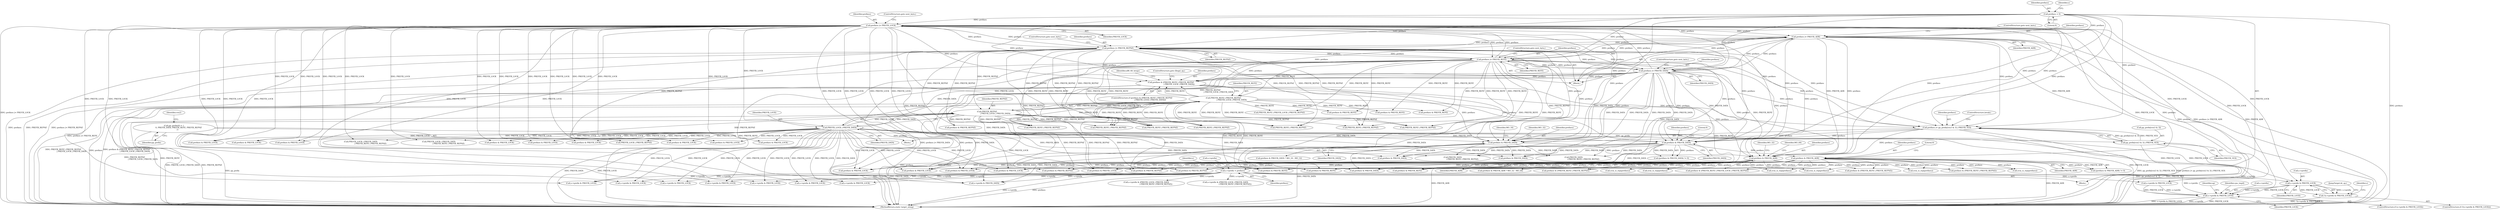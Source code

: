 digraph "0_qemu_30663fd26c0307e414622c7a8607fbc04f92ec14@pointer" {
"1007061" [label="(Call,s->prefix & PREFIX_LOCK)"];
"1001007" [label="(Call,s->prefix = prefixes)"];
"1000994" [label="(Call,prefixes & PREFIX_ADR)"];
"1000975" [label="(Call,prefixes & PREFIX_DATA)"];
"1000594" [label="(Call,prefixes = 0)"];
"1000726" [label="(Call,prefixes |= PREFIX_ADR)"];
"1000674" [label="(Call,prefixes |= PREFIX_LOCK)"];
"1000669" [label="(Call,prefixes |= PREFIX_REPNZ)"];
"1000664" [label="(Call,prefixes |= PREFIX_REPZ)"];
"1000721" [label="(Call,prefixes |= PREFIX_DATA)"];
"1000932" [label="(Call,prefixes |= pp_prefix[vex3 & 3] | PREFIX_VEX)"];
"1000812" [label="(Call,prefixes & (PREFIX_REPZ | PREFIX_REPNZ\n                            | PREFIX_LOCK | PREFIX_DATA))"];
"1000814" [label="(Call,PREFIX_REPZ | PREFIX_REPNZ\n                            | PREFIX_LOCK | PREFIX_DATA)"];
"1000816" [label="(Call,PREFIX_REPNZ\n                            | PREFIX_LOCK | PREFIX_DATA)"];
"1000818" [label="(Call,PREFIX_LOCK | PREFIX_DATA)"];
"1000934" [label="(Call,pp_prefix[vex3 & 3] | PREFIX_VEX)"];
"1000784" [label="(Call,pp_prefix[4] = {\n                0, PREFIX_DATA, PREFIX_REPZ, PREFIX_REPNZ\n            })"];
"1000962" [label="(Call,prefixes & PREFIX_ADR)"];
"1000954" [label="(Call,prefixes & PREFIX_DATA)"];
"1007060" [label="(Call,!(s->prefix & PREFIX_LOCK))"];
"1007097" [label="(Call,s->prefix & PREFIX_LOCK)"];
"1000977" [label="(Identifier,PREFIX_DATA)"];
"1011584" [label="(Call,prefixes & PREFIX_DATA)"];
"1000784" [label="(Call,pp_prefix[4] = {\n                0, PREFIX_DATA, PREFIX_REPZ, PREFIX_REPNZ\n            })"];
"1007065" [label="(Identifier,PREFIX_LOCK)"];
"1007104" [label="(Identifier,op)"];
"1009399" [label="(Call,prefixes & PREFIX_LOCK)"];
"1011721" [label="(Call,PREFIX_REPZ | PREFIX_LOCK | PREFIX_REPNZ)"];
"1000965" [label="(Identifier,MO_32)"];
"1011611" [label="(Call,prefixes & PREFIX_LOCK)"];
"1002846" [label="(Call,s->prefix & PREFIX_LOCK)"];
"1010139" [label="(Call,prefixes & PREFIX_LOCK)"];
"1008795" [label="(Call,PREFIX_REPZ | PREFIX_REPNZ)"];
"1005614" [label="(Call,svm_is_rep(prefixes))"];
"1000671" [label="(Identifier,PREFIX_REPNZ)"];
"1000729" [label="(ControlStructure,goto next_byte;)"];
"1000817" [label="(Identifier,PREFIX_REPNZ)"];
"1010497" [label="(Call,prefixes & PREFIX_REPNZ)"];
"1007496" [label="(Call,prefixes & PREFIX_LOCK)"];
"1010835" [label="(Call,prefixes & PREFIX_LOCK)"];
"1010243" [label="(Call,prefixes & PREFIX_LOCK)"];
"1010527" [label="(Call,prefixes & PREFIX_DATA)"];
"1000726" [label="(Call,prefixes |= PREFIX_ADR)"];
"1000664" [label="(Call,prefixes |= PREFIX_REPZ)"];
"1008791" [label="(Call,PREFIX_LOCK | PREFIX_DATA\n                                 | PREFIX_REPZ | PREFIX_REPNZ)"];
"1000724" [label="(ControlStructure,goto next_byte;)"];
"1000814" [label="(Call,PREFIX_REPZ | PREFIX_REPNZ\n                            | PREFIX_LOCK | PREFIX_DATA)"];
"1008750" [label="(Call,PREFIX_LOCK | PREFIX_DATA\n                                 | PREFIX_REPZ | PREFIX_REPNZ)"];
"1006921" [label="(Call,s->prefix & PREFIX_LOCK)"];
"1005761" [label="(Call,svm_is_rep(prefixes))"];
"1000822" [label="(ControlStructure,goto illegal_op;)"];
"1000976" [label="(Identifier,prefixes)"];
"1007507" [label="(Call,prefixes & PREFIX_REPZ)"];
"1011723" [label="(Call,PREFIX_LOCK | PREFIX_REPNZ)"];
"1002745" [label="(Call,s->prefix & PREFIX_LOCK)"];
"1000956" [label="(Identifier,PREFIX_DATA)"];
"1000818" [label="(Call,PREFIX_LOCK | PREFIX_DATA)"];
"1001483" [label="(Call,s->prefix & PREFIX_LOCK)"];
"1000958" [label="(Identifier,MO_32)"];
"1000669" [label="(Call,prefixes |= PREFIX_REPNZ)"];
"1007160" [label="(Identifier,cpu_tmp4)"];
"1000675" [label="(Identifier,prefixes)"];
"1005419" [label="(Call,PREFIX_REPZ | PREFIX_REPNZ)"];
"1000811" [label="(ControlStructure,if (prefixes & (PREFIX_REPZ | PREFIX_REPNZ\n                            | PREFIX_LOCK | PREFIX_DATA)))"];
"1001014" [label="(Identifier,s)"];
"1007062" [label="(Call,s->prefix)"];
"1000819" [label="(Identifier,PREFIX_LOCK)"];
"1000595" [label="(Identifier,prefixes)"];
"1005620" [label="(Call,PREFIX_REPZ | PREFIX_REPNZ)"];
"1008754" [label="(Call,PREFIX_REPZ | PREFIX_REPNZ)"];
"1000962" [label="(Call,prefixes & PREFIX_ADR)"];
"1000940" [label="(Identifier,PREFIX_VEX)"];
"1000596" [label="(Literal,0)"];
"1009374" [label="(Call,prefixes & PREFIX_LOCK)"];
"1000672" [label="(ControlStructure,goto next_byte;)"];
"1000816" [label="(Call,PREFIX_REPNZ\n                            | PREFIX_LOCK | PREFIX_DATA)"];
"1001011" [label="(Identifier,prefixes)"];
"1007078" [label="(JumpTarget,bt_op:)"];
"1001008" [label="(Call,s->prefix)"];
"1000955" [label="(Identifier,prefixes)"];
"1005454" [label="(Call,PREFIX_REPZ | PREFIX_REPNZ)"];
"1000966" [label="(Identifier,MO_64)"];
"1011754" [label="(Call,s->prefix & PREFIX_DATA)"];
"1011596" [label="(Call,prefixes & PREFIX_LOCK)"];
"1000964" [label="(Identifier,PREFIX_ADR)"];
"1005382" [label="(Call,prefixes & (PREFIX_REPZ | PREFIX_REPNZ))"];
"1007101" [label="(Identifier,PREFIX_LOCK)"];
"1005509" [label="(Call,prefixes & PREFIX_REPZ)"];
"1010663" [label="(Call,prefixes & PREFIX_LOCK)"];
"1000933" [label="(Identifier,prefixes)"];
"1011840" [label="(MethodReturn,static target_ulong)"];
"1005973" [label="(Call,svm_is_rep(prefixes))"];
"1000994" [label="(Call,prefixes & PREFIX_ADR)"];
"1005565" [label="(Call,prefixes & PREFIX_REPZ)"];
"1007060" [label="(Call,!(s->prefix & PREFIX_LOCK))"];
"1000670" [label="(Identifier,prefixes)"];
"1000728" [label="(Identifier,PREFIX_ADR)"];
"1000941" [label="(ControlStructure,break;)"];
"1000785" [label="(Identifier,pp_prefix)"];
"1000789" [label="(Identifier,vex2)"];
"1000677" [label="(ControlStructure,goto next_byte;)"];
"1010412" [label="(Call,prefixes & PREFIX_LOCK)"];
"1010045" [label="(Call,prefixes & PREFIX_LOCK)"];
"1000721" [label="(Call,prefixes |= PREFIX_DATA)"];
"1000961" [label="(Call,prefixes & PREFIX_ADR ? MO_32 : MO_64)"];
"1000813" [label="(Identifier,prefixes)"];
"1001007" [label="(Call,s->prefix = prefixes)"];
"1003015" [label="(Call,s->prefix & PREFIX_LOCK)"];
"1007068" [label="(Identifier,s)"];
"1008752" [label="(Call,PREFIX_DATA\n                                 | PREFIX_REPZ | PREFIX_REPNZ)"];
"1010075" [label="(Call,prefixes & PREFIX_LOCK)"];
"1007061" [label="(Call,s->prefix & PREFIX_LOCK)"];
"1007285" [label="(Call,prefixes & PREFIX_REPZ)"];
"1000666" [label="(Identifier,PREFIX_REPZ)"];
"1010104" [label="(Call,prefixes & PREFIX_DATA)"];
"1005906" [label="(Call,svm_is_rep(prefixes))"];
"1000934" [label="(Call,pp_prefix[vex3 & 3] | PREFIX_VEX)"];
"1007097" [label="(Call,s->prefix & PREFIX_LOCK)"];
"1001532" [label="(Call,s->prefix & PREFIX_LOCK)"];
"1000963" [label="(Identifier,prefixes)"];
"1000995" [label="(Identifier,prefixes)"];
"1000722" [label="(Identifier,prefixes)"];
"1008793" [label="(Call,PREFIX_DATA\n                                 | PREFIX_REPZ | PREFIX_REPNZ)"];
"1000975" [label="(Call,prefixes & PREFIX_DATA)"];
"1011719" [label="(Call,prefixes & (PREFIX_REPZ | PREFIX_LOCK | PREFIX_REPNZ))"];
"1000996" [label="(Identifier,PREFIX_ADR)"];
"1000567" [label="(Block,)"];
"1003046" [label="(Call,s->prefix & PREFIX_LOCK)"];
"1008787" [label="(Call,s->prefix & (PREFIX_LOCK | PREFIX_DATA\n                                 | PREFIX_REPZ | PREFIX_REPNZ))"];
"1010035" [label="(Call,prefixes & PREFIX_REPZ)"];
"1000665" [label="(Identifier,prefixes)"];
"1000993" [label="(Call,(prefixes & PREFIX_ADR) != 0)"];
"1008746" [label="(Call,s->prefix & (PREFIX_LOCK | PREFIX_DATA\n                                 | PREFIX_REPZ | PREFIX_REPNZ))"];
"1000932" [label="(Call,prefixes |= pp_prefix[vex3 & 3] | PREFIX_VEX)"];
"1005417" [label="(Call,prefixes & (PREFIX_REPZ | PREFIX_REPNZ))"];
"1000974" [label="(Call,(prefixes & PREFIX_DATA) != 0)"];
"1010507" [label="(Call,prefixes & PREFIX_LOCK)"];
"1000815" [label="(Identifier,PREFIX_REPZ)"];
"1000997" [label="(Literal,0)"];
"1000662" [label="(Block,)"];
"1010562" [label="(Call,prefixes & PREFIX_LOCK)"];
"1000667" [label="(ControlStructure,goto next_byte;)"];
"1000674" [label="(Call,prefixes |= PREFIX_LOCK)"];
"1001441" [label="(Call,s->prefix & PREFIX_LOCK)"];
"1010065" [label="(Call,prefixes & PREFIX_REPNZ)"];
"1010402" [label="(Call,prefixes & PREFIX_REPZ)"];
"1005684" [label="(Call,svm_is_rep(prefixes))"];
"1005543" [label="(Call,prefixes & PREFIX_REPNZ)"];
"1005690" [label="(Call,PREFIX_REPZ | PREFIX_REPNZ)"];
"1000727" [label="(Identifier,prefixes)"];
"1000824" [label="(Identifier,x86_64_hregs)"];
"1000820" [label="(Identifier,PREFIX_DATA)"];
"1007096" [label="(ControlStructure,if (s->prefix & PREFIX_LOCK))"];
"1000935" [label="(Call,pp_prefix[vex3 & 3])"];
"1000954" [label="(Call,prefixes & PREFIX_DATA)"];
"1000953" [label="(Call,prefixes & PREFIX_DATA ? MO_16 : MO_32)"];
"1005384" [label="(Call,PREFIX_REPZ | PREFIX_REPNZ)"];
"1007098" [label="(Call,s->prefix)"];
"1000782" [label="(Block,)"];
"1007059" [label="(ControlStructure,if (!(s->prefix & PREFIX_LOCK)))"];
"1000676" [label="(Identifier,PREFIX_LOCK)"];
"1005452" [label="(Call,prefixes & (PREFIX_REPZ | PREFIX_REPNZ))"];
"1000723" [label="(Identifier,PREFIX_DATA)"];
"1000957" [label="(Identifier,MO_16)"];
"1000978" [label="(Literal,0)"];
"1000812" [label="(Call,prefixes & (PREFIX_REPZ | PREFIX_REPNZ\n                            | PREFIX_LOCK | PREFIX_DATA))"];
"1000599" [label="(Identifier,s)"];
"1005487" [label="(Call,prefixes & PREFIX_REPNZ)"];
"1005834" [label="(Call,svm_is_rep(prefixes))"];
"1000594" [label="(Call,prefixes = 0)"];
"1007061" -> "1007060"  [label="AST: "];
"1007061" -> "1007065"  [label="CFG: "];
"1007062" -> "1007061"  [label="AST: "];
"1007065" -> "1007061"  [label="AST: "];
"1007060" -> "1007061"  [label="CFG: "];
"1007061" -> "1007060"  [label="DDG: s->prefix"];
"1007061" -> "1007060"  [label="DDG: PREFIX_LOCK"];
"1001007" -> "1007061"  [label="DDG: s->prefix"];
"1000674" -> "1007061"  [label="DDG: PREFIX_LOCK"];
"1000818" -> "1007061"  [label="DDG: PREFIX_LOCK"];
"1007061" -> "1007097"  [label="DDG: s->prefix"];
"1007061" -> "1007097"  [label="DDG: PREFIX_LOCK"];
"1001007" -> "1000567"  [label="AST: "];
"1001007" -> "1001011"  [label="CFG: "];
"1001008" -> "1001007"  [label="AST: "];
"1001011" -> "1001007"  [label="AST: "];
"1001014" -> "1001007"  [label="CFG: "];
"1001007" -> "1011840"  [label="DDG: s->prefix"];
"1001007" -> "1011840"  [label="DDG: prefixes"];
"1000994" -> "1001007"  [label="DDG: prefixes"];
"1000962" -> "1001007"  [label="DDG: prefixes"];
"1001007" -> "1001441"  [label="DDG: s->prefix"];
"1001007" -> "1001483"  [label="DDG: s->prefix"];
"1001007" -> "1001532"  [label="DDG: s->prefix"];
"1001007" -> "1002745"  [label="DDG: s->prefix"];
"1001007" -> "1002846"  [label="DDG: s->prefix"];
"1001007" -> "1003015"  [label="DDG: s->prefix"];
"1001007" -> "1003046"  [label="DDG: s->prefix"];
"1001007" -> "1006921"  [label="DDG: s->prefix"];
"1001007" -> "1007097"  [label="DDG: s->prefix"];
"1001007" -> "1008746"  [label="DDG: s->prefix"];
"1001007" -> "1008787"  [label="DDG: s->prefix"];
"1001007" -> "1011754"  [label="DDG: s->prefix"];
"1000994" -> "1000993"  [label="AST: "];
"1000994" -> "1000996"  [label="CFG: "];
"1000995" -> "1000994"  [label="AST: "];
"1000996" -> "1000994"  [label="AST: "];
"1000997" -> "1000994"  [label="CFG: "];
"1000994" -> "1011840"  [label="DDG: PREFIX_ADR"];
"1000994" -> "1000993"  [label="DDG: prefixes"];
"1000994" -> "1000993"  [label="DDG: PREFIX_ADR"];
"1000975" -> "1000994"  [label="DDG: prefixes"];
"1000726" -> "1000994"  [label="DDG: PREFIX_ADR"];
"1000994" -> "1005382"  [label="DDG: prefixes"];
"1000994" -> "1005417"  [label="DDG: prefixes"];
"1000994" -> "1005452"  [label="DDG: prefixes"];
"1000994" -> "1005487"  [label="DDG: prefixes"];
"1000994" -> "1005543"  [label="DDG: prefixes"];
"1000994" -> "1005614"  [label="DDG: prefixes"];
"1000994" -> "1005684"  [label="DDG: prefixes"];
"1000994" -> "1005761"  [label="DDG: prefixes"];
"1000994" -> "1005834"  [label="DDG: prefixes"];
"1000994" -> "1005906"  [label="DDG: prefixes"];
"1000994" -> "1005973"  [label="DDG: prefixes"];
"1000994" -> "1007285"  [label="DDG: prefixes"];
"1000994" -> "1007496"  [label="DDG: prefixes"];
"1000994" -> "1009374"  [label="DDG: prefixes"];
"1000994" -> "1009399"  [label="DDG: prefixes"];
"1000994" -> "1010035"  [label="DDG: prefixes"];
"1000994" -> "1010402"  [label="DDG: prefixes"];
"1000994" -> "1010412"  [label="DDG: prefixes"];
"1000994" -> "1010497"  [label="DDG: prefixes"];
"1000994" -> "1010835"  [label="DDG: prefixes"];
"1000994" -> "1011584"  [label="DDG: prefixes"];
"1000994" -> "1011719"  [label="DDG: prefixes"];
"1000975" -> "1000974"  [label="AST: "];
"1000975" -> "1000977"  [label="CFG: "];
"1000976" -> "1000975"  [label="AST: "];
"1000977" -> "1000975"  [label="AST: "];
"1000978" -> "1000975"  [label="CFG: "];
"1000975" -> "1011840"  [label="DDG: PREFIX_DATA"];
"1000975" -> "1000974"  [label="DDG: prefixes"];
"1000975" -> "1000974"  [label="DDG: PREFIX_DATA"];
"1000594" -> "1000975"  [label="DDG: prefixes"];
"1000726" -> "1000975"  [label="DDG: prefixes"];
"1000674" -> "1000975"  [label="DDG: prefixes"];
"1000669" -> "1000975"  [label="DDG: prefixes"];
"1000932" -> "1000975"  [label="DDG: prefixes"];
"1000812" -> "1000975"  [label="DDG: prefixes"];
"1000664" -> "1000975"  [label="DDG: prefixes"];
"1000721" -> "1000975"  [label="DDG: prefixes"];
"1000721" -> "1000975"  [label="DDG: PREFIX_DATA"];
"1000818" -> "1000975"  [label="DDG: PREFIX_DATA"];
"1000975" -> "1008752"  [label="DDG: PREFIX_DATA"];
"1000975" -> "1008793"  [label="DDG: PREFIX_DATA"];
"1000975" -> "1010104"  [label="DDG: PREFIX_DATA"];
"1000975" -> "1010527"  [label="DDG: PREFIX_DATA"];
"1000975" -> "1011584"  [label="DDG: PREFIX_DATA"];
"1000975" -> "1011754"  [label="DDG: PREFIX_DATA"];
"1000594" -> "1000567"  [label="AST: "];
"1000594" -> "1000596"  [label="CFG: "];
"1000595" -> "1000594"  [label="AST: "];
"1000596" -> "1000594"  [label="AST: "];
"1000599" -> "1000594"  [label="CFG: "];
"1000594" -> "1011840"  [label="DDG: prefixes"];
"1000594" -> "1000664"  [label="DDG: prefixes"];
"1000594" -> "1000669"  [label="DDG: prefixes"];
"1000594" -> "1000674"  [label="DDG: prefixes"];
"1000594" -> "1000721"  [label="DDG: prefixes"];
"1000594" -> "1000726"  [label="DDG: prefixes"];
"1000594" -> "1000812"  [label="DDG: prefixes"];
"1000594" -> "1000932"  [label="DDG: prefixes"];
"1000594" -> "1000954"  [label="DDG: prefixes"];
"1000594" -> "1000962"  [label="DDG: prefixes"];
"1000726" -> "1000662"  [label="AST: "];
"1000726" -> "1000728"  [label="CFG: "];
"1000727" -> "1000726"  [label="AST: "];
"1000728" -> "1000726"  [label="AST: "];
"1000729" -> "1000726"  [label="CFG: "];
"1000726" -> "1011840"  [label="DDG: prefixes"];
"1000726" -> "1011840"  [label="DDG: prefixes |= PREFIX_ADR"];
"1000726" -> "1011840"  [label="DDG: PREFIX_ADR"];
"1000726" -> "1000664"  [label="DDG: prefixes"];
"1000726" -> "1000669"  [label="DDG: prefixes"];
"1000726" -> "1000674"  [label="DDG: prefixes"];
"1000726" -> "1000721"  [label="DDG: prefixes"];
"1000674" -> "1000726"  [label="DDG: prefixes"];
"1000669" -> "1000726"  [label="DDG: prefixes"];
"1000664" -> "1000726"  [label="DDG: prefixes"];
"1000721" -> "1000726"  [label="DDG: prefixes"];
"1000726" -> "1000812"  [label="DDG: prefixes"];
"1000726" -> "1000932"  [label="DDG: prefixes"];
"1000726" -> "1000954"  [label="DDG: prefixes"];
"1000726" -> "1000962"  [label="DDG: prefixes"];
"1000726" -> "1000962"  [label="DDG: PREFIX_ADR"];
"1000674" -> "1000662"  [label="AST: "];
"1000674" -> "1000676"  [label="CFG: "];
"1000675" -> "1000674"  [label="AST: "];
"1000676" -> "1000674"  [label="AST: "];
"1000677" -> "1000674"  [label="CFG: "];
"1000674" -> "1011840"  [label="DDG: PREFIX_LOCK"];
"1000674" -> "1011840"  [label="DDG: prefixes"];
"1000674" -> "1011840"  [label="DDG: prefixes |= PREFIX_LOCK"];
"1000674" -> "1000664"  [label="DDG: prefixes"];
"1000674" -> "1000669"  [label="DDG: prefixes"];
"1000669" -> "1000674"  [label="DDG: prefixes"];
"1000664" -> "1000674"  [label="DDG: prefixes"];
"1000721" -> "1000674"  [label="DDG: prefixes"];
"1000674" -> "1000721"  [label="DDG: prefixes"];
"1000674" -> "1000812"  [label="DDG: prefixes"];
"1000674" -> "1000818"  [label="DDG: PREFIX_LOCK"];
"1000674" -> "1000932"  [label="DDG: prefixes"];
"1000674" -> "1000954"  [label="DDG: prefixes"];
"1000674" -> "1000962"  [label="DDG: prefixes"];
"1000674" -> "1001441"  [label="DDG: PREFIX_LOCK"];
"1000674" -> "1001483"  [label="DDG: PREFIX_LOCK"];
"1000674" -> "1001532"  [label="DDG: PREFIX_LOCK"];
"1000674" -> "1002745"  [label="DDG: PREFIX_LOCK"];
"1000674" -> "1002846"  [label="DDG: PREFIX_LOCK"];
"1000674" -> "1003015"  [label="DDG: PREFIX_LOCK"];
"1000674" -> "1003046"  [label="DDG: PREFIX_LOCK"];
"1000674" -> "1006921"  [label="DDG: PREFIX_LOCK"];
"1000674" -> "1007097"  [label="DDG: PREFIX_LOCK"];
"1000674" -> "1007496"  [label="DDG: PREFIX_LOCK"];
"1000674" -> "1008750"  [label="DDG: PREFIX_LOCK"];
"1000674" -> "1008791"  [label="DDG: PREFIX_LOCK"];
"1000674" -> "1009374"  [label="DDG: PREFIX_LOCK"];
"1000674" -> "1009399"  [label="DDG: PREFIX_LOCK"];
"1000674" -> "1010045"  [label="DDG: PREFIX_LOCK"];
"1000674" -> "1010075"  [label="DDG: PREFIX_LOCK"];
"1000674" -> "1010139"  [label="DDG: PREFIX_LOCK"];
"1000674" -> "1010243"  [label="DDG: PREFIX_LOCK"];
"1000674" -> "1010412"  [label="DDG: PREFIX_LOCK"];
"1000674" -> "1010507"  [label="DDG: PREFIX_LOCK"];
"1000674" -> "1010562"  [label="DDG: PREFIX_LOCK"];
"1000674" -> "1010663"  [label="DDG: PREFIX_LOCK"];
"1000674" -> "1010835"  [label="DDG: PREFIX_LOCK"];
"1000674" -> "1011596"  [label="DDG: PREFIX_LOCK"];
"1000674" -> "1011611"  [label="DDG: PREFIX_LOCK"];
"1000674" -> "1011723"  [label="DDG: PREFIX_LOCK"];
"1000669" -> "1000662"  [label="AST: "];
"1000669" -> "1000671"  [label="CFG: "];
"1000670" -> "1000669"  [label="AST: "];
"1000671" -> "1000669"  [label="AST: "];
"1000672" -> "1000669"  [label="CFG: "];
"1000669" -> "1011840"  [label="DDG: prefixes"];
"1000669" -> "1011840"  [label="DDG: PREFIX_REPNZ"];
"1000669" -> "1011840"  [label="DDG: prefixes |= PREFIX_REPNZ"];
"1000669" -> "1000664"  [label="DDG: prefixes"];
"1000664" -> "1000669"  [label="DDG: prefixes"];
"1000721" -> "1000669"  [label="DDG: prefixes"];
"1000669" -> "1000721"  [label="DDG: prefixes"];
"1000669" -> "1000812"  [label="DDG: prefixes"];
"1000669" -> "1000816"  [label="DDG: PREFIX_REPNZ"];
"1000669" -> "1000932"  [label="DDG: prefixes"];
"1000669" -> "1000954"  [label="DDG: prefixes"];
"1000669" -> "1000962"  [label="DDG: prefixes"];
"1000669" -> "1005384"  [label="DDG: PREFIX_REPNZ"];
"1000669" -> "1005419"  [label="DDG: PREFIX_REPNZ"];
"1000669" -> "1005454"  [label="DDG: PREFIX_REPNZ"];
"1000669" -> "1005487"  [label="DDG: PREFIX_REPNZ"];
"1000669" -> "1005543"  [label="DDG: PREFIX_REPNZ"];
"1000669" -> "1005620"  [label="DDG: PREFIX_REPNZ"];
"1000669" -> "1005690"  [label="DDG: PREFIX_REPNZ"];
"1000669" -> "1008754"  [label="DDG: PREFIX_REPNZ"];
"1000669" -> "1008795"  [label="DDG: PREFIX_REPNZ"];
"1000669" -> "1010065"  [label="DDG: PREFIX_REPNZ"];
"1000669" -> "1010497"  [label="DDG: PREFIX_REPNZ"];
"1000669" -> "1011723"  [label="DDG: PREFIX_REPNZ"];
"1000664" -> "1000662"  [label="AST: "];
"1000664" -> "1000666"  [label="CFG: "];
"1000665" -> "1000664"  [label="AST: "];
"1000666" -> "1000664"  [label="AST: "];
"1000667" -> "1000664"  [label="CFG: "];
"1000664" -> "1011840"  [label="DDG: prefixes |= PREFIX_REPZ"];
"1000664" -> "1011840"  [label="DDG: PREFIX_REPZ"];
"1000664" -> "1011840"  [label="DDG: prefixes"];
"1000721" -> "1000664"  [label="DDG: prefixes"];
"1000664" -> "1000721"  [label="DDG: prefixes"];
"1000664" -> "1000812"  [label="DDG: prefixes"];
"1000664" -> "1000814"  [label="DDG: PREFIX_REPZ"];
"1000664" -> "1000932"  [label="DDG: prefixes"];
"1000664" -> "1000954"  [label="DDG: prefixes"];
"1000664" -> "1000962"  [label="DDG: prefixes"];
"1000664" -> "1005384"  [label="DDG: PREFIX_REPZ"];
"1000664" -> "1005419"  [label="DDG: PREFIX_REPZ"];
"1000664" -> "1005454"  [label="DDG: PREFIX_REPZ"];
"1000664" -> "1005509"  [label="DDG: PREFIX_REPZ"];
"1000664" -> "1005565"  [label="DDG: PREFIX_REPZ"];
"1000664" -> "1005620"  [label="DDG: PREFIX_REPZ"];
"1000664" -> "1005690"  [label="DDG: PREFIX_REPZ"];
"1000664" -> "1007285"  [label="DDG: PREFIX_REPZ"];
"1000664" -> "1007507"  [label="DDG: PREFIX_REPZ"];
"1000664" -> "1008754"  [label="DDG: PREFIX_REPZ"];
"1000664" -> "1008795"  [label="DDG: PREFIX_REPZ"];
"1000664" -> "1010035"  [label="DDG: PREFIX_REPZ"];
"1000664" -> "1010402"  [label="DDG: PREFIX_REPZ"];
"1000664" -> "1011721"  [label="DDG: PREFIX_REPZ"];
"1000721" -> "1000662"  [label="AST: "];
"1000721" -> "1000723"  [label="CFG: "];
"1000722" -> "1000721"  [label="AST: "];
"1000723" -> "1000721"  [label="AST: "];
"1000724" -> "1000721"  [label="CFG: "];
"1000721" -> "1011840"  [label="DDG: prefixes |= PREFIX_DATA"];
"1000721" -> "1011840"  [label="DDG: prefixes"];
"1000721" -> "1011840"  [label="DDG: PREFIX_DATA"];
"1000721" -> "1000812"  [label="DDG: prefixes"];
"1000721" -> "1000818"  [label="DDG: PREFIX_DATA"];
"1000721" -> "1000932"  [label="DDG: prefixes"];
"1000721" -> "1000954"  [label="DDG: prefixes"];
"1000721" -> "1000954"  [label="DDG: PREFIX_DATA"];
"1000721" -> "1000962"  [label="DDG: prefixes"];
"1000721" -> "1008752"  [label="DDG: PREFIX_DATA"];
"1000721" -> "1008793"  [label="DDG: PREFIX_DATA"];
"1000721" -> "1010104"  [label="DDG: PREFIX_DATA"];
"1000721" -> "1010527"  [label="DDG: PREFIX_DATA"];
"1000721" -> "1011584"  [label="DDG: PREFIX_DATA"];
"1000721" -> "1011754"  [label="DDG: PREFIX_DATA"];
"1000932" -> "1000782"  [label="AST: "];
"1000932" -> "1000934"  [label="CFG: "];
"1000933" -> "1000932"  [label="AST: "];
"1000934" -> "1000932"  [label="AST: "];
"1000941" -> "1000932"  [label="CFG: "];
"1000932" -> "1011840"  [label="DDG: pp_prefix[vex3 & 3] | PREFIX_VEX"];
"1000932" -> "1011840"  [label="DDG: prefixes |= pp_prefix[vex3 & 3] | PREFIX_VEX"];
"1000812" -> "1000932"  [label="DDG: prefixes"];
"1000934" -> "1000932"  [label="DDG: pp_prefix[vex3 & 3]"];
"1000934" -> "1000932"  [label="DDG: PREFIX_VEX"];
"1000932" -> "1000954"  [label="DDG: prefixes"];
"1000932" -> "1000962"  [label="DDG: prefixes"];
"1000812" -> "1000811"  [label="AST: "];
"1000812" -> "1000814"  [label="CFG: "];
"1000813" -> "1000812"  [label="AST: "];
"1000814" -> "1000812"  [label="AST: "];
"1000822" -> "1000812"  [label="CFG: "];
"1000824" -> "1000812"  [label="CFG: "];
"1000812" -> "1011840"  [label="DDG: PREFIX_REPZ | PREFIX_REPNZ\n                            | PREFIX_LOCK | PREFIX_DATA"];
"1000812" -> "1011840"  [label="DDG: prefixes"];
"1000812" -> "1011840"  [label="DDG: prefixes & (PREFIX_REPZ | PREFIX_REPNZ\n                            | PREFIX_LOCK | PREFIX_DATA)"];
"1000814" -> "1000812"  [label="DDG: PREFIX_REPZ"];
"1000814" -> "1000812"  [label="DDG: PREFIX_REPNZ\n                            | PREFIX_LOCK | PREFIX_DATA"];
"1000812" -> "1000954"  [label="DDG: prefixes"];
"1000812" -> "1000962"  [label="DDG: prefixes"];
"1000814" -> "1000816"  [label="CFG: "];
"1000815" -> "1000814"  [label="AST: "];
"1000816" -> "1000814"  [label="AST: "];
"1000814" -> "1011840"  [label="DDG: PREFIX_REPNZ\n                            | PREFIX_LOCK | PREFIX_DATA"];
"1000814" -> "1011840"  [label="DDG: PREFIX_REPZ"];
"1000816" -> "1000814"  [label="DDG: PREFIX_REPNZ"];
"1000816" -> "1000814"  [label="DDG: PREFIX_LOCK | PREFIX_DATA"];
"1000814" -> "1005384"  [label="DDG: PREFIX_REPZ"];
"1000814" -> "1005419"  [label="DDG: PREFIX_REPZ"];
"1000814" -> "1005454"  [label="DDG: PREFIX_REPZ"];
"1000814" -> "1005509"  [label="DDG: PREFIX_REPZ"];
"1000814" -> "1005565"  [label="DDG: PREFIX_REPZ"];
"1000814" -> "1005620"  [label="DDG: PREFIX_REPZ"];
"1000814" -> "1005690"  [label="DDG: PREFIX_REPZ"];
"1000814" -> "1007285"  [label="DDG: PREFIX_REPZ"];
"1000814" -> "1007507"  [label="DDG: PREFIX_REPZ"];
"1000814" -> "1008754"  [label="DDG: PREFIX_REPZ"];
"1000814" -> "1008795"  [label="DDG: PREFIX_REPZ"];
"1000814" -> "1010035"  [label="DDG: PREFIX_REPZ"];
"1000814" -> "1010402"  [label="DDG: PREFIX_REPZ"];
"1000814" -> "1011721"  [label="DDG: PREFIX_REPZ"];
"1000816" -> "1000818"  [label="CFG: "];
"1000817" -> "1000816"  [label="AST: "];
"1000818" -> "1000816"  [label="AST: "];
"1000816" -> "1011840"  [label="DDG: PREFIX_LOCK | PREFIX_DATA"];
"1000816" -> "1011840"  [label="DDG: PREFIX_REPNZ"];
"1000818" -> "1000816"  [label="DDG: PREFIX_LOCK"];
"1000818" -> "1000816"  [label="DDG: PREFIX_DATA"];
"1000816" -> "1005384"  [label="DDG: PREFIX_REPNZ"];
"1000816" -> "1005419"  [label="DDG: PREFIX_REPNZ"];
"1000816" -> "1005454"  [label="DDG: PREFIX_REPNZ"];
"1000816" -> "1005487"  [label="DDG: PREFIX_REPNZ"];
"1000816" -> "1005543"  [label="DDG: PREFIX_REPNZ"];
"1000816" -> "1005620"  [label="DDG: PREFIX_REPNZ"];
"1000816" -> "1005690"  [label="DDG: PREFIX_REPNZ"];
"1000816" -> "1008754"  [label="DDG: PREFIX_REPNZ"];
"1000816" -> "1008795"  [label="DDG: PREFIX_REPNZ"];
"1000816" -> "1010065"  [label="DDG: PREFIX_REPNZ"];
"1000816" -> "1010497"  [label="DDG: PREFIX_REPNZ"];
"1000816" -> "1011723"  [label="DDG: PREFIX_REPNZ"];
"1000818" -> "1000820"  [label="CFG: "];
"1000819" -> "1000818"  [label="AST: "];
"1000820" -> "1000818"  [label="AST: "];
"1000818" -> "1011840"  [label="DDG: PREFIX_DATA"];
"1000818" -> "1011840"  [label="DDG: PREFIX_LOCK"];
"1000818" -> "1000954"  [label="DDG: PREFIX_DATA"];
"1000818" -> "1001441"  [label="DDG: PREFIX_LOCK"];
"1000818" -> "1001483"  [label="DDG: PREFIX_LOCK"];
"1000818" -> "1001532"  [label="DDG: PREFIX_LOCK"];
"1000818" -> "1002745"  [label="DDG: PREFIX_LOCK"];
"1000818" -> "1002846"  [label="DDG: PREFIX_LOCK"];
"1000818" -> "1003015"  [label="DDG: PREFIX_LOCK"];
"1000818" -> "1003046"  [label="DDG: PREFIX_LOCK"];
"1000818" -> "1006921"  [label="DDG: PREFIX_LOCK"];
"1000818" -> "1007097"  [label="DDG: PREFIX_LOCK"];
"1000818" -> "1007496"  [label="DDG: PREFIX_LOCK"];
"1000818" -> "1008750"  [label="DDG: PREFIX_LOCK"];
"1000818" -> "1008752"  [label="DDG: PREFIX_DATA"];
"1000818" -> "1008791"  [label="DDG: PREFIX_LOCK"];
"1000818" -> "1008793"  [label="DDG: PREFIX_DATA"];
"1000818" -> "1009374"  [label="DDG: PREFIX_LOCK"];
"1000818" -> "1009399"  [label="DDG: PREFIX_LOCK"];
"1000818" -> "1010045"  [label="DDG: PREFIX_LOCK"];
"1000818" -> "1010075"  [label="DDG: PREFIX_LOCK"];
"1000818" -> "1010104"  [label="DDG: PREFIX_DATA"];
"1000818" -> "1010139"  [label="DDG: PREFIX_LOCK"];
"1000818" -> "1010243"  [label="DDG: PREFIX_LOCK"];
"1000818" -> "1010412"  [label="DDG: PREFIX_LOCK"];
"1000818" -> "1010507"  [label="DDG: PREFIX_LOCK"];
"1000818" -> "1010527"  [label="DDG: PREFIX_DATA"];
"1000818" -> "1010562"  [label="DDG: PREFIX_LOCK"];
"1000818" -> "1010663"  [label="DDG: PREFIX_LOCK"];
"1000818" -> "1010835"  [label="DDG: PREFIX_LOCK"];
"1000818" -> "1011584"  [label="DDG: PREFIX_DATA"];
"1000818" -> "1011596"  [label="DDG: PREFIX_LOCK"];
"1000818" -> "1011611"  [label="DDG: PREFIX_LOCK"];
"1000818" -> "1011723"  [label="DDG: PREFIX_LOCK"];
"1000818" -> "1011754"  [label="DDG: PREFIX_DATA"];
"1000934" -> "1000940"  [label="CFG: "];
"1000935" -> "1000934"  [label="AST: "];
"1000940" -> "1000934"  [label="AST: "];
"1000934" -> "1011840"  [label="DDG: pp_prefix[vex3 & 3]"];
"1000934" -> "1011840"  [label="DDG: PREFIX_VEX"];
"1000784" -> "1000934"  [label="DDG: pp_prefix"];
"1000784" -> "1000782"  [label="AST: "];
"1000784" -> "1000785"  [label="CFG: "];
"1000785" -> "1000784"  [label="AST: "];
"1000789" -> "1000784"  [label="CFG: "];
"1000784" -> "1011840"  [label="DDG: pp_prefix"];
"1000962" -> "1000961"  [label="AST: "];
"1000962" -> "1000964"  [label="CFG: "];
"1000963" -> "1000962"  [label="AST: "];
"1000964" -> "1000962"  [label="AST: "];
"1000965" -> "1000962"  [label="CFG: "];
"1000966" -> "1000962"  [label="CFG: "];
"1000962" -> "1011840"  [label="DDG: PREFIX_ADR"];
"1000954" -> "1000962"  [label="DDG: prefixes"];
"1000962" -> "1005382"  [label="DDG: prefixes"];
"1000962" -> "1005417"  [label="DDG: prefixes"];
"1000962" -> "1005452"  [label="DDG: prefixes"];
"1000962" -> "1005487"  [label="DDG: prefixes"];
"1000962" -> "1005543"  [label="DDG: prefixes"];
"1000962" -> "1005614"  [label="DDG: prefixes"];
"1000962" -> "1005684"  [label="DDG: prefixes"];
"1000962" -> "1005761"  [label="DDG: prefixes"];
"1000962" -> "1005834"  [label="DDG: prefixes"];
"1000962" -> "1005906"  [label="DDG: prefixes"];
"1000962" -> "1005973"  [label="DDG: prefixes"];
"1000962" -> "1007285"  [label="DDG: prefixes"];
"1000962" -> "1007496"  [label="DDG: prefixes"];
"1000962" -> "1009374"  [label="DDG: prefixes"];
"1000962" -> "1009399"  [label="DDG: prefixes"];
"1000962" -> "1010035"  [label="DDG: prefixes"];
"1000962" -> "1010402"  [label="DDG: prefixes"];
"1000962" -> "1010412"  [label="DDG: prefixes"];
"1000962" -> "1010497"  [label="DDG: prefixes"];
"1000962" -> "1010835"  [label="DDG: prefixes"];
"1000962" -> "1011584"  [label="DDG: prefixes"];
"1000962" -> "1011719"  [label="DDG: prefixes"];
"1000954" -> "1000953"  [label="AST: "];
"1000954" -> "1000956"  [label="CFG: "];
"1000955" -> "1000954"  [label="AST: "];
"1000956" -> "1000954"  [label="AST: "];
"1000957" -> "1000954"  [label="CFG: "];
"1000958" -> "1000954"  [label="CFG: "];
"1000954" -> "1011840"  [label="DDG: PREFIX_DATA"];
"1000954" -> "1008752"  [label="DDG: PREFIX_DATA"];
"1000954" -> "1008793"  [label="DDG: PREFIX_DATA"];
"1000954" -> "1010104"  [label="DDG: PREFIX_DATA"];
"1000954" -> "1010527"  [label="DDG: PREFIX_DATA"];
"1000954" -> "1011584"  [label="DDG: PREFIX_DATA"];
"1000954" -> "1011754"  [label="DDG: PREFIX_DATA"];
"1007060" -> "1007059"  [label="AST: "];
"1007068" -> "1007060"  [label="CFG: "];
"1007078" -> "1007060"  [label="CFG: "];
"1007060" -> "1011840"  [label="DDG: !(s->prefix & PREFIX_LOCK)"];
"1007097" -> "1007096"  [label="AST: "];
"1007097" -> "1007101"  [label="CFG: "];
"1007098" -> "1007097"  [label="AST: "];
"1007101" -> "1007097"  [label="AST: "];
"1007104" -> "1007097"  [label="CFG: "];
"1007160" -> "1007097"  [label="CFG: "];
"1007097" -> "1011840"  [label="DDG: s->prefix & PREFIX_LOCK"];
"1007097" -> "1011840"  [label="DDG: s->prefix"];
"1007097" -> "1011840"  [label="DDG: PREFIX_LOCK"];
"1006921" -> "1007097"  [label="DDG: s->prefix"];
"1006921" -> "1007097"  [label="DDG: PREFIX_LOCK"];
}
